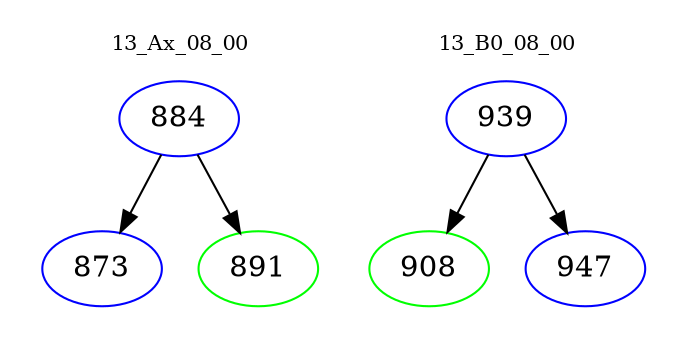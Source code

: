digraph{
subgraph cluster_0 {
color = white
label = "13_Ax_08_00";
fontsize=10;
T0_884 [label="884", color="blue"]
T0_884 -> T0_873 [color="black"]
T0_873 [label="873", color="blue"]
T0_884 -> T0_891 [color="black"]
T0_891 [label="891", color="green"]
}
subgraph cluster_1 {
color = white
label = "13_B0_08_00";
fontsize=10;
T1_939 [label="939", color="blue"]
T1_939 -> T1_908 [color="black"]
T1_908 [label="908", color="green"]
T1_939 -> T1_947 [color="black"]
T1_947 [label="947", color="blue"]
}
}
